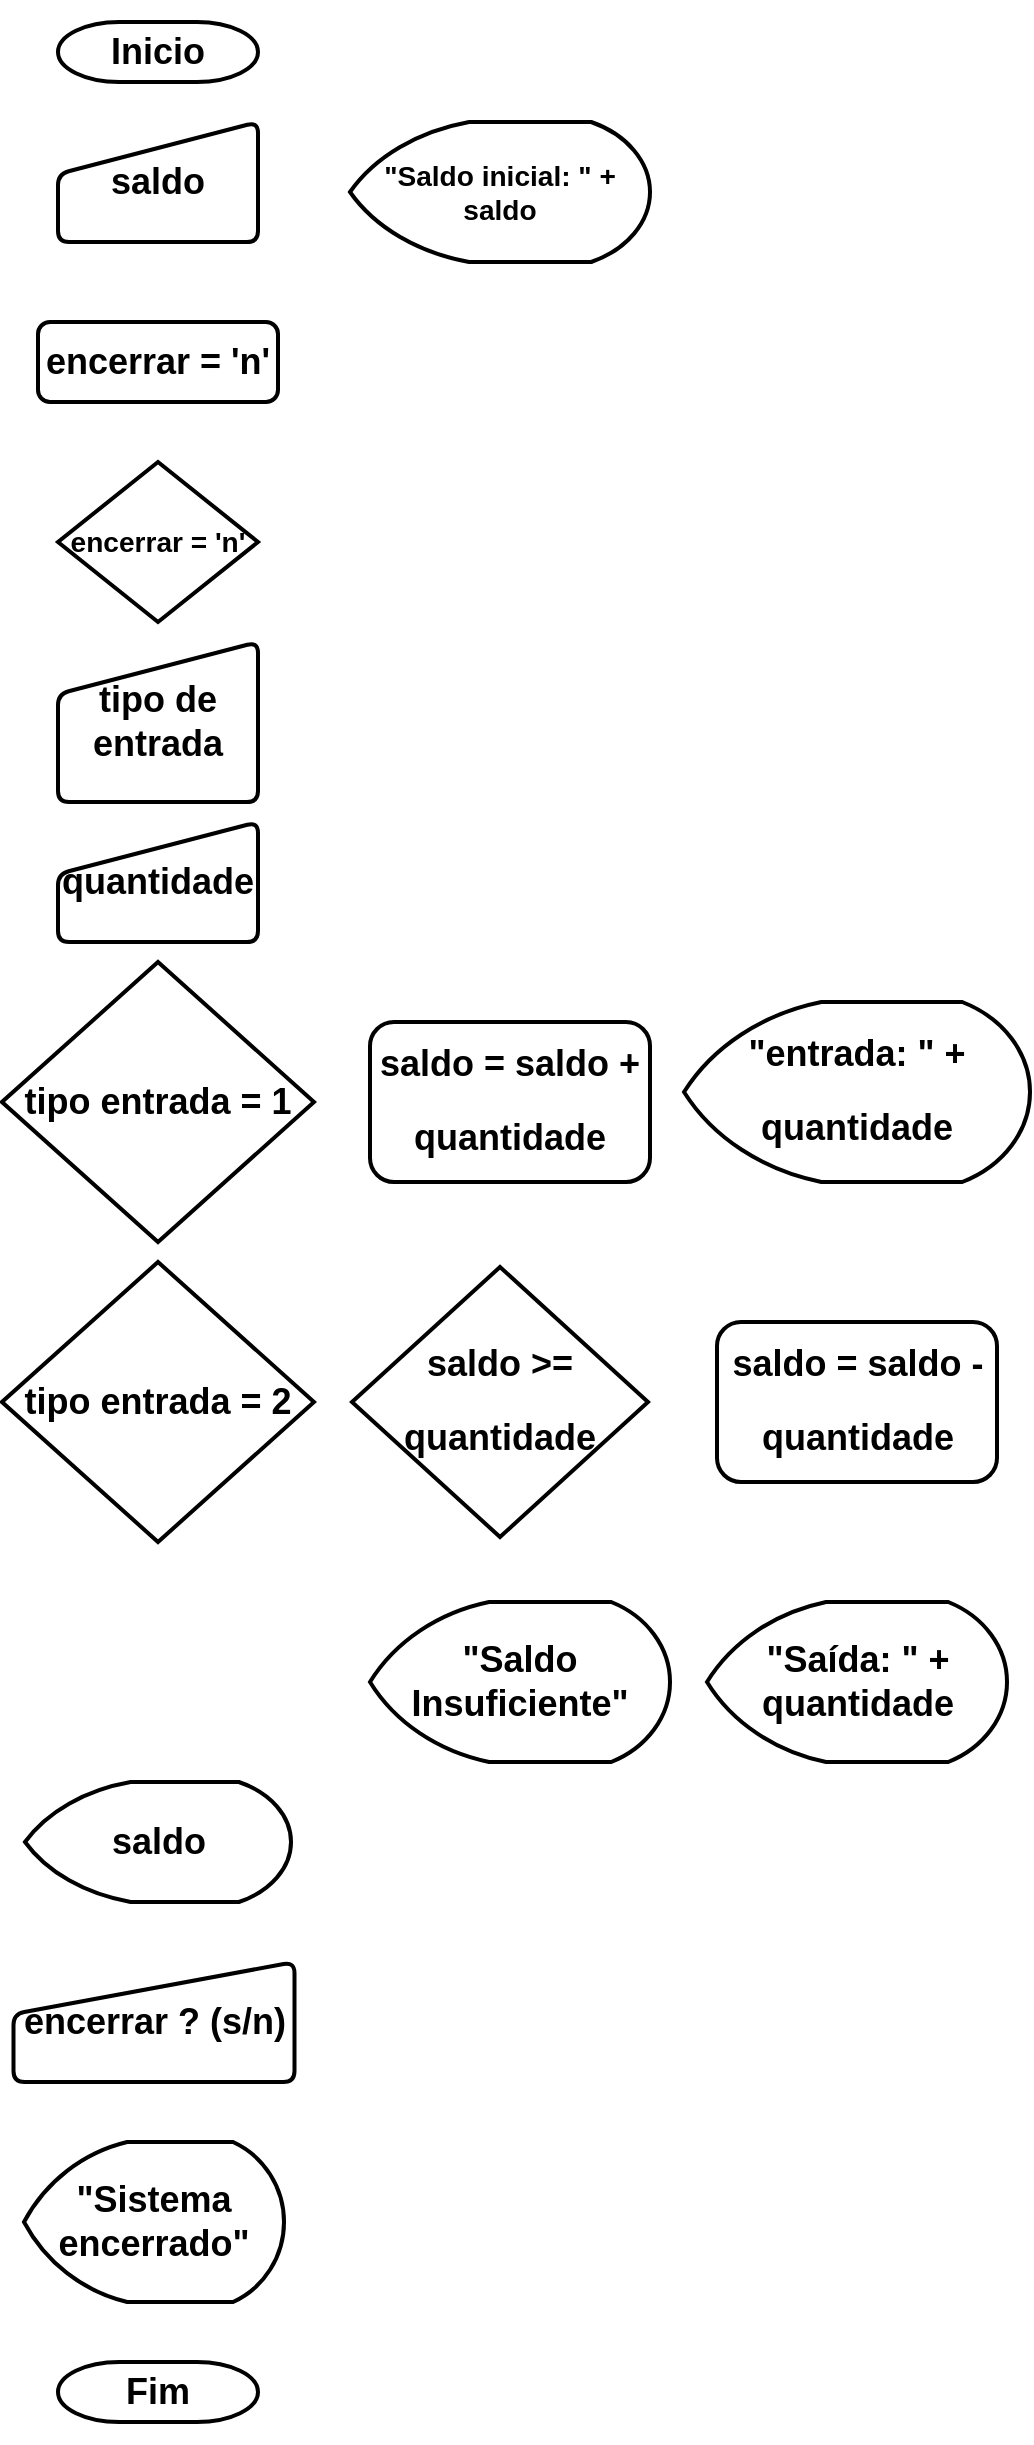 <mxfile version="24.6.2" type="github">
  <diagram name="Página-1" id="n-J8f_JWNlP_-7bDTQTR">
    <mxGraphModel dx="909" dy="743" grid="1" gridSize="10" guides="1" tooltips="1" connect="1" arrows="1" fold="1" page="1" pageScale="1" pageWidth="827" pageHeight="1169" math="0" shadow="0">
      <root>
        <mxCell id="0" />
        <mxCell id="1" parent="0" />
        <mxCell id="i9Z3qjJWcCSKMzkNTpMQ-1" value="&lt;h3&gt;encerrar = &#39;n&#39;&lt;/h3&gt;" style="strokeWidth=2;html=1;shape=mxgraph.flowchart.decision;whiteSpace=wrap;" vertex="1" parent="1">
          <mxGeometry x="364" y="310" width="100" height="80" as="geometry" />
        </mxCell>
        <mxCell id="i9Z3qjJWcCSKMzkNTpMQ-2" value="&lt;h2&gt;saldo&lt;/h2&gt;" style="html=1;strokeWidth=2;shape=manualInput;rounded=1;size=26;arcSize=11;whiteSpace=wrap;" vertex="1" parent="1">
          <mxGeometry x="364" y="140" width="100" height="60" as="geometry" />
        </mxCell>
        <mxCell id="i9Z3qjJWcCSKMzkNTpMQ-3" value="&lt;h3&gt;&quot;Saldo inicial: &quot; +&lt;br&gt;saldo&lt;/h3&gt;" style="strokeWidth=2;html=1;shape=mxgraph.flowchart.display;whiteSpace=wrap;" vertex="1" parent="1">
          <mxGeometry x="510" y="140" width="150" height="70" as="geometry" />
        </mxCell>
        <mxCell id="i9Z3qjJWcCSKMzkNTpMQ-5" value="&lt;h2&gt;Inicio&lt;/h2&gt;" style="strokeWidth=2;html=1;shape=mxgraph.flowchart.terminator;whiteSpace=wrap;direction=west;" vertex="1" parent="1">
          <mxGeometry x="364" y="90" width="100" height="30" as="geometry" />
        </mxCell>
        <mxCell id="i9Z3qjJWcCSKMzkNTpMQ-18" value="&lt;h2&gt;encerrar = &#39;n&#39;&lt;/h2&gt;" style="rounded=1;whiteSpace=wrap;html=1;strokeWidth=2;" vertex="1" parent="1">
          <mxGeometry x="354" y="240" width="120" height="40" as="geometry" />
        </mxCell>
        <mxCell id="i9Z3qjJWcCSKMzkNTpMQ-19" style="edgeStyle=orthogonalEdgeStyle;rounded=0;orthogonalLoop=1;jettySize=auto;html=1;exitX=0.5;exitY=1;exitDx=0;exitDy=0;" edge="1" parent="1" source="i9Z3qjJWcCSKMzkNTpMQ-18" target="i9Z3qjJWcCSKMzkNTpMQ-18">
          <mxGeometry relative="1" as="geometry" />
        </mxCell>
        <mxCell id="i9Z3qjJWcCSKMzkNTpMQ-20" value="&lt;h2&gt;tipo de entrada&lt;/h2&gt;" style="html=1;strokeWidth=2;shape=manualInput;whiteSpace=wrap;rounded=1;size=26;arcSize=11;" vertex="1" parent="1">
          <mxGeometry x="364" y="400" width="100" height="80" as="geometry" />
        </mxCell>
        <mxCell id="i9Z3qjJWcCSKMzkNTpMQ-21" value="&lt;h2&gt;quantidade&lt;/h2&gt;" style="html=1;strokeWidth=2;shape=manualInput;whiteSpace=wrap;rounded=1;size=26;arcSize=11;" vertex="1" parent="1">
          <mxGeometry x="364" y="490" width="100" height="60" as="geometry" />
        </mxCell>
        <mxCell id="i9Z3qjJWcCSKMzkNTpMQ-22" value="&lt;h2&gt;tipo entrada = 1&lt;/h2&gt;" style="strokeWidth=2;html=1;shape=mxgraph.flowchart.decision;whiteSpace=wrap;" vertex="1" parent="1">
          <mxGeometry x="336" y="560" width="156" height="140" as="geometry" />
        </mxCell>
        <mxCell id="i9Z3qjJWcCSKMzkNTpMQ-23" value="&lt;h2&gt;saldo = saldo +&lt;/h2&gt;&lt;h2&gt;quantidade&lt;/h2&gt;" style="rounded=1;whiteSpace=wrap;html=1;strokeWidth=2;" vertex="1" parent="1">
          <mxGeometry x="520" y="590" width="140" height="80" as="geometry" />
        </mxCell>
        <mxCell id="i9Z3qjJWcCSKMzkNTpMQ-24" value="&lt;h2&gt;&quot;entrada: &quot; +&lt;/h2&gt;&lt;h2&gt;quantidade&lt;/h2&gt;" style="strokeWidth=2;html=1;shape=mxgraph.flowchart.display;whiteSpace=wrap;" vertex="1" parent="1">
          <mxGeometry x="677" y="580" width="173" height="90" as="geometry" />
        </mxCell>
        <mxCell id="i9Z3qjJWcCSKMzkNTpMQ-26" value="&lt;h2&gt;saldo &amp;gt;=&lt;/h2&gt;&lt;h2&gt;quantidade&lt;/h2&gt;" style="strokeWidth=2;html=1;shape=mxgraph.flowchart.decision;whiteSpace=wrap;" vertex="1" parent="1">
          <mxGeometry x="511" y="712.5" width="148" height="135" as="geometry" />
        </mxCell>
        <mxCell id="i9Z3qjJWcCSKMzkNTpMQ-28" value="&lt;h2&gt;&quot;Saldo Insuficiente&quot;&lt;/h2&gt;" style="strokeWidth=2;html=1;shape=mxgraph.flowchart.display;whiteSpace=wrap;" vertex="1" parent="1">
          <mxGeometry x="520" y="880" width="150" height="80" as="geometry" />
        </mxCell>
        <mxCell id="i9Z3qjJWcCSKMzkNTpMQ-32" value="&lt;h2&gt;encerrar ? (s/n)&lt;/h2&gt;" style="html=1;strokeWidth=2;shape=manualInput;whiteSpace=wrap;rounded=1;size=26;arcSize=11;" vertex="1" parent="1">
          <mxGeometry x="341.75" y="1060" width="140.5" height="60" as="geometry" />
        </mxCell>
        <mxCell id="i9Z3qjJWcCSKMzkNTpMQ-33" value="&lt;h2&gt;&quot;Sistema encerrado&quot;&lt;/h2&gt;" style="strokeWidth=2;html=1;shape=mxgraph.flowchart.display;whiteSpace=wrap;" vertex="1" parent="1">
          <mxGeometry x="347" y="1150" width="130" height="80" as="geometry" />
        </mxCell>
        <mxCell id="i9Z3qjJWcCSKMzkNTpMQ-34" value="&lt;h2&gt;Fim&lt;/h2&gt;" style="strokeWidth=2;html=1;shape=mxgraph.flowchart.terminator;whiteSpace=wrap;" vertex="1" parent="1">
          <mxGeometry x="364" y="1260" width="100" height="30" as="geometry" />
        </mxCell>
        <mxCell id="i9Z3qjJWcCSKMzkNTpMQ-36" value="&lt;h2&gt;tipo entrada = 2&lt;/h2&gt;" style="strokeWidth=2;html=1;shape=mxgraph.flowchart.decision;whiteSpace=wrap;" vertex="1" parent="1">
          <mxGeometry x="336" y="710" width="156" height="140" as="geometry" />
        </mxCell>
        <mxCell id="i9Z3qjJWcCSKMzkNTpMQ-38" value="&lt;h2&gt;saldo = saldo -&lt;/h2&gt;&lt;h2&gt;quantidade&lt;/h2&gt;" style="rounded=1;whiteSpace=wrap;html=1;strokeWidth=2;" vertex="1" parent="1">
          <mxGeometry x="693.5" y="740" width="140" height="80" as="geometry" />
        </mxCell>
        <mxCell id="i9Z3qjJWcCSKMzkNTpMQ-39" value="&lt;h2&gt;&quot;Saída: &quot; + quantidade&lt;/h2&gt;" style="strokeWidth=2;html=1;shape=mxgraph.flowchart.display;whiteSpace=wrap;" vertex="1" parent="1">
          <mxGeometry x="688.5" y="880" width="150" height="80" as="geometry" />
        </mxCell>
        <mxCell id="i9Z3qjJWcCSKMzkNTpMQ-40" value="&lt;h2&gt;saldo&lt;/h2&gt;" style="strokeWidth=2;html=1;shape=mxgraph.flowchart.display;whiteSpace=wrap;" vertex="1" parent="1">
          <mxGeometry x="347.5" y="970" width="133" height="60" as="geometry" />
        </mxCell>
      </root>
    </mxGraphModel>
  </diagram>
</mxfile>
